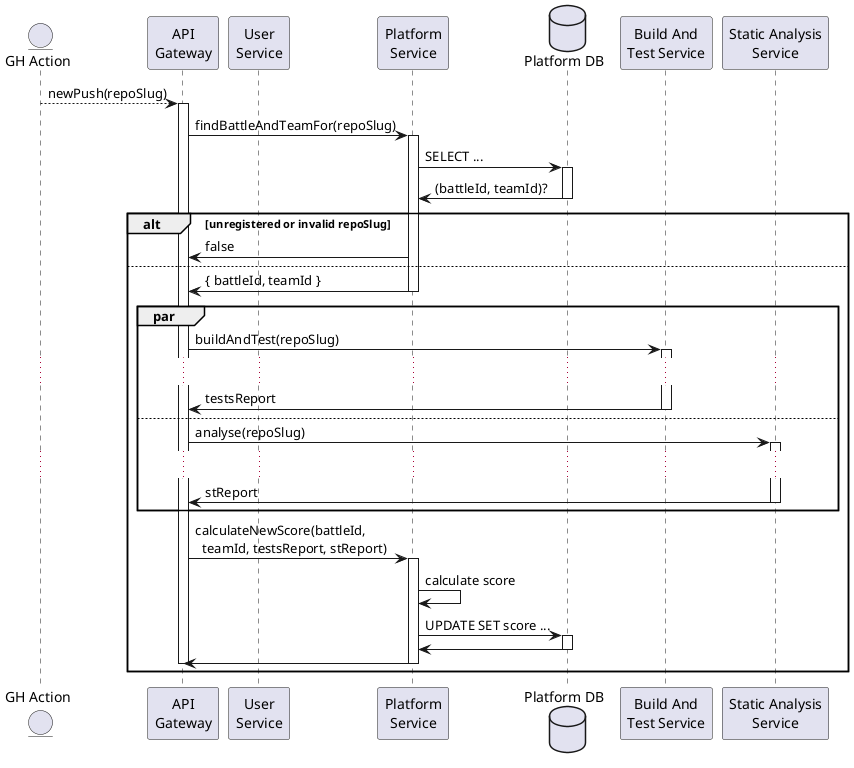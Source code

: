 @startuml RW7 - Students pushes and triggers automatic evaluation

entity "GH Action" as gha
participant "API\nGateway" as gateway
participant "User\nService" as auth
participant "Platform\nService" as platform
database "Platform DB" as platformDb
participant "Build And\nTest Service" as build
participant "Static Analysis\nService" as sta

gha --> gateway ++ : newPush(repoSlug)

gateway -> platform ++ : findBattleAndTeamFor(repoSlug)
platform -> platformDb ++ : SELECT ...  
platform <- platformDb -- : (battleId, teamId)?
alt unregistered or invalid repoSlug
    gateway <- platform : false
else
    gateway <- platform -- : { battleId, teamId }

    par
        gateway -> build ++ : buildAndTest(repoSlug)
        ...
        gateway <- build -- : testsReport
    else
        gateway -> sta ++ : analyse(repoSlug)
        ...
        gateway <- sta -- : stReport
    end

    gateway -> platform ++ : calculateNewScore(battleId,\n  teamId, testsReport, stReport) 
    platform -> platform : calculate score
    platform -> platformDb ++ : UPDATE SET score ...
    platform <- platformDb -- : 
    gateway <- platform --
    deactivate gateway
end

deactivate gateway

@enduml
